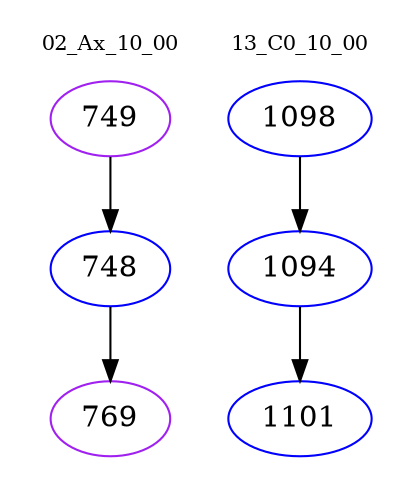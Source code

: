 digraph{
subgraph cluster_0 {
color = white
label = "02_Ax_10_00";
fontsize=10;
T0_749 [label="749", color="purple"]
T0_749 -> T0_748 [color="black"]
T0_748 [label="748", color="blue"]
T0_748 -> T0_769 [color="black"]
T0_769 [label="769", color="purple"]
}
subgraph cluster_1 {
color = white
label = "13_C0_10_00";
fontsize=10;
T1_1098 [label="1098", color="blue"]
T1_1098 -> T1_1094 [color="black"]
T1_1094 [label="1094", color="blue"]
T1_1094 -> T1_1101 [color="black"]
T1_1101 [label="1101", color="blue"]
}
}
